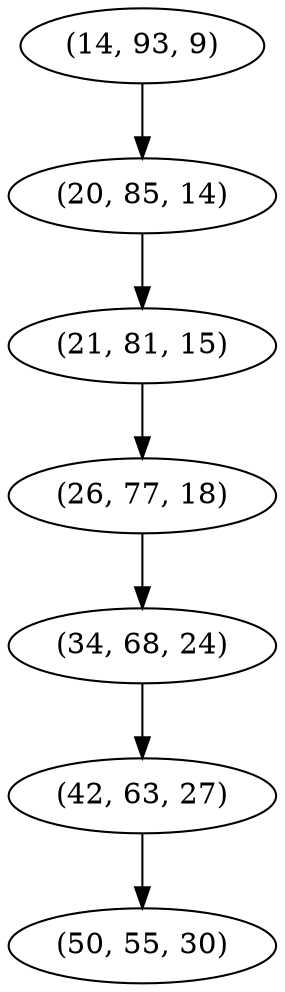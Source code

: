 digraph tree {
    "(14, 93, 9)";
    "(20, 85, 14)";
    "(21, 81, 15)";
    "(26, 77, 18)";
    "(34, 68, 24)";
    "(42, 63, 27)";
    "(50, 55, 30)";
    "(14, 93, 9)" -> "(20, 85, 14)";
    "(20, 85, 14)" -> "(21, 81, 15)";
    "(21, 81, 15)" -> "(26, 77, 18)";
    "(26, 77, 18)" -> "(34, 68, 24)";
    "(34, 68, 24)" -> "(42, 63, 27)";
    "(42, 63, 27)" -> "(50, 55, 30)";
}
